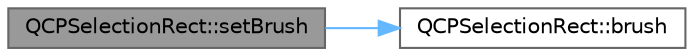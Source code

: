 digraph "QCPSelectionRect::setBrush"
{
 // LATEX_PDF_SIZE
  bgcolor="transparent";
  edge [fontname=Helvetica,fontsize=10,labelfontname=Helvetica,labelfontsize=10];
  node [fontname=Helvetica,fontsize=10,shape=box,height=0.2,width=0.4];
  rankdir="LR";
  Node1 [label="QCPSelectionRect::setBrush",height=0.2,width=0.4,color="gray40", fillcolor="grey60", style="filled", fontcolor="black",tooltip=" "];
  Node1 -> Node2 [color="steelblue1",style="solid"];
  Node2 [label="QCPSelectionRect::brush",height=0.2,width=0.4,color="grey40", fillcolor="white", style="filled",URL="$class_q_c_p_selection_rect.html#a9669c77c5796dea9dc089a088d50ebfb",tooltip=" "];
}
